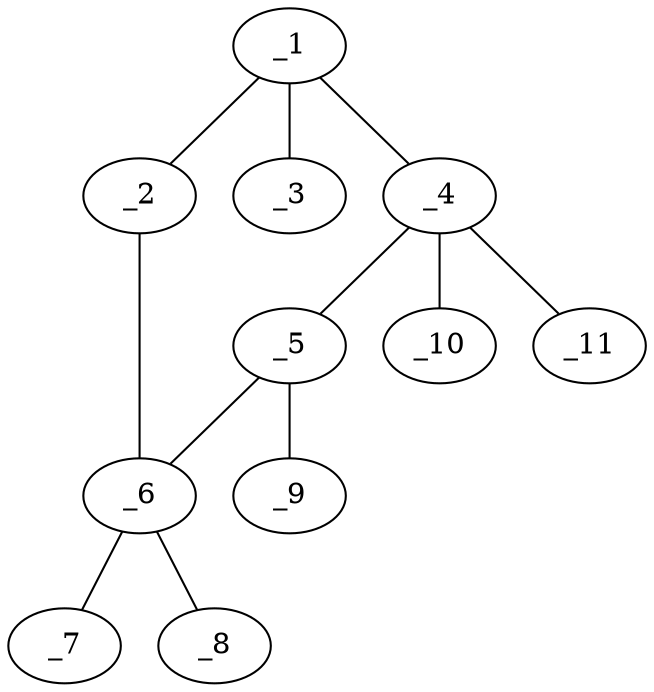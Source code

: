 graph molid661465 {
	_1	 [charge=1,
		chem=4,
		symbol="N  ",
		x="4.5691",
		y="0.2771"];
	_2	 [charge="-1",
		chem=1,
		symbol="C  ",
		x="4.2601",
		y="-0.6739"];
	_1 -- _2	 [valence=1];
	_3	 [charge=0,
		chem=2,
		symbol="O  ",
		x="5.5201",
		y="0.5861"];
	_1 -- _3	 [valence=2];
	_4	 [charge=0,
		chem=1,
		symbol="C  ",
		x="3.7601",
		y="0.8649"];
	_1 -- _4	 [valence=1];
	_6	 [charge=0,
		chem=1,
		symbol="C  ",
		x="3.2601",
		y="-0.6739"];
	_2 -- _6	 [valence=1];
	_5	 [charge=0,
		chem=4,
		symbol="N  ",
		x="2.9511",
		y="0.2771"];
	_4 -- _5	 [valence=1];
	_10	 [charge=0,
		chem=1,
		symbol="C  ",
		x="3.1723",
		y="1.6739"];
	_4 -- _10	 [valence=1];
	_11	 [charge=0,
		chem=1,
		symbol="C  ",
		x="4.3479",
		y="1.6739"];
	_4 -- _11	 [valence=1];
	_5 -- _6	 [valence=1];
	_9	 [charge=0,
		chem=2,
		symbol="O  ",
		x=2,
		y="0.5861"];
	_5 -- _9	 [valence=1];
	_7	 [charge=0,
		chem=1,
		symbol="C  ",
		x="3.2601",
		y="-1.6739"];
	_6 -- _7	 [valence=1];
	_8	 [charge=0,
		chem=1,
		symbol="C  ",
		x="2.309",
		y="-0.9829"];
	_6 -- _8	 [valence=1];
}
